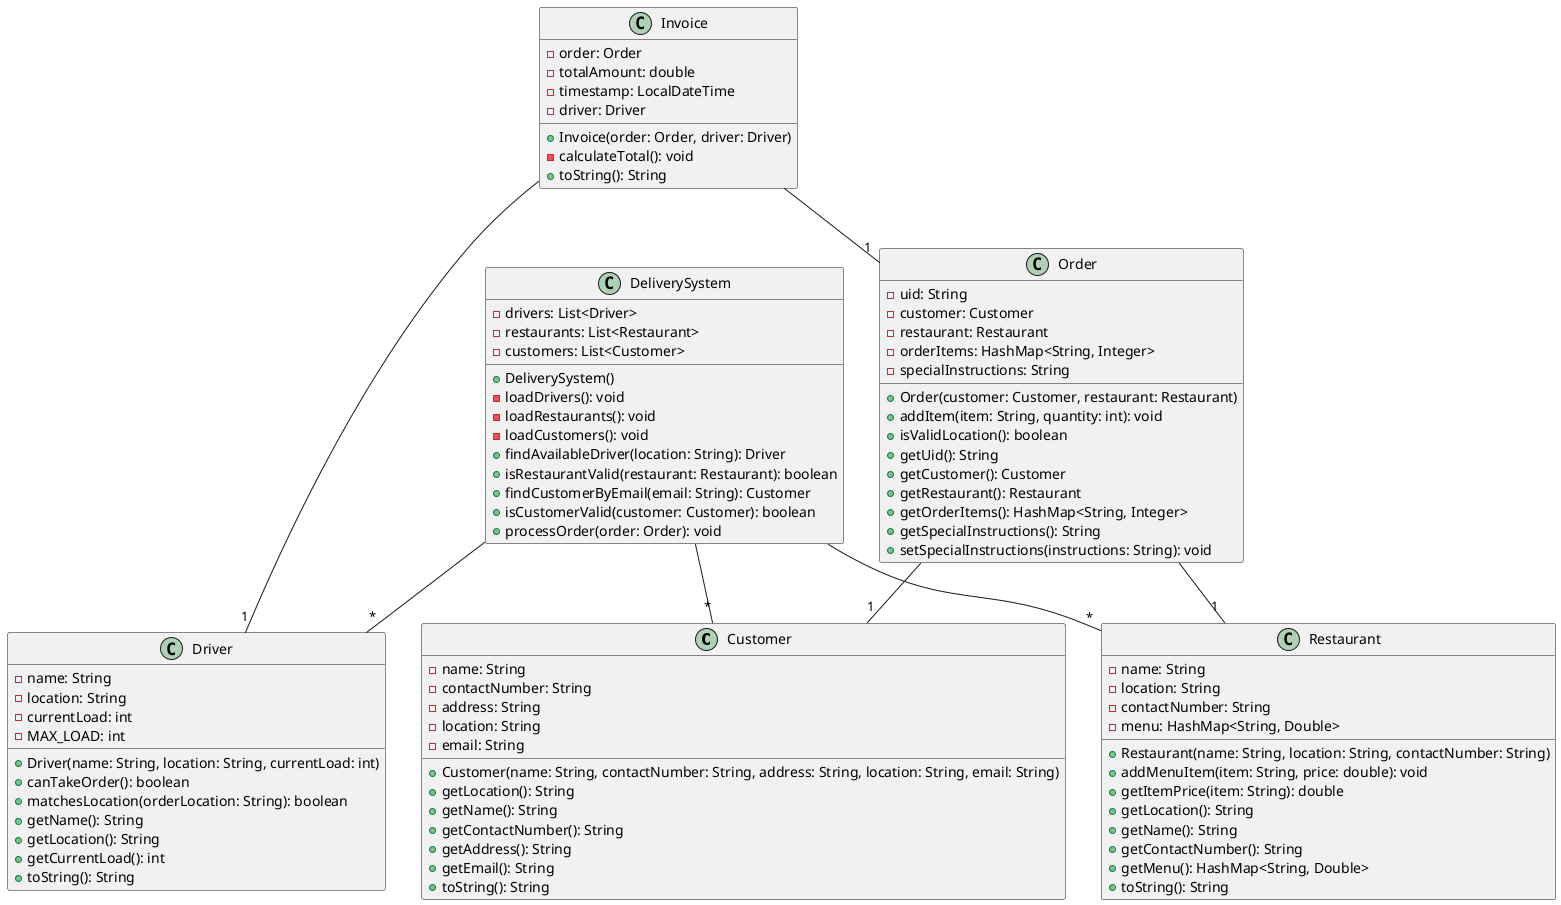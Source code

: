 @startuml diagram

class Customer {
  -name: String
  -contactNumber: String
  -address: String
  -location: String
  -email: String
  +Customer(name: String, contactNumber: String, address: String, location: String, email: String)
  +getLocation(): String
  +getName(): String
  +getContactNumber(): String
  +getAddress(): String
  +getEmail(): String
  +toString(): String
}

class Restaurant {
  -name: String
  -location: String
  -contactNumber: String
  -menu: HashMap<String, Double>
  +Restaurant(name: String, location: String, contactNumber: String)
  +addMenuItem(item: String, price: double): void
  +getItemPrice(item: String): double
  +getLocation(): String
  +getName(): String
  +getContactNumber(): String
  +getMenu(): HashMap<String, Double>
  +toString(): String
}

class Order {
  -uid: String
  -customer: Customer
  -restaurant: Restaurant
  -orderItems: HashMap<String, Integer>
  -specialInstructions: String
  +Order(customer: Customer, restaurant: Restaurant)
  +addItem(item: String, quantity: int): void
  +isValidLocation(): boolean
  +getUid(): String
  +getCustomer(): Customer
  +getRestaurant(): Restaurant
  +getOrderItems(): HashMap<String, Integer>
  +getSpecialInstructions(): String
  +setSpecialInstructions(instructions: String): void
}

class Invoice {
  -order: Order
  -totalAmount: double
  -timestamp: LocalDateTime
  -driver: Driver
  +Invoice(order: Order, driver: Driver)
  -calculateTotal(): void
  +toString(): String
}

class Driver {
  -name: String
  -location: String
  -currentLoad: int
  -MAX_LOAD: int
  +Driver(name: String, location: String, currentLoad: int)
  +canTakeOrder(): boolean
  +matchesLocation(orderLocation: String): boolean
  +getName(): String
  +getLocation(): String
  +getCurrentLoad(): int
  +toString(): String
}

class DeliverySystem {
  -drivers: List<Driver>
  -restaurants: List<Restaurant>
  -customers: List<Customer>
  +DeliverySystem()
  -loadDrivers(): void
  -loadRestaurants(): void
  -loadCustomers(): void
  +findAvailableDriver(location: String): Driver
  +isRestaurantValid(restaurant: Restaurant): boolean
  +findCustomerByEmail(email: String): Customer
  +isCustomerValid(customer: Customer): boolean
  +processOrder(order: Order): void
}

DeliverySystem -- "*" Driver
DeliverySystem -- "*" Restaurant
DeliverySystem -- "*" Customer
Order -- "1" Customer
Order -- "1" Restaurant
Invoice -- "1" Order
Invoice -- "1" Driver

@enduml